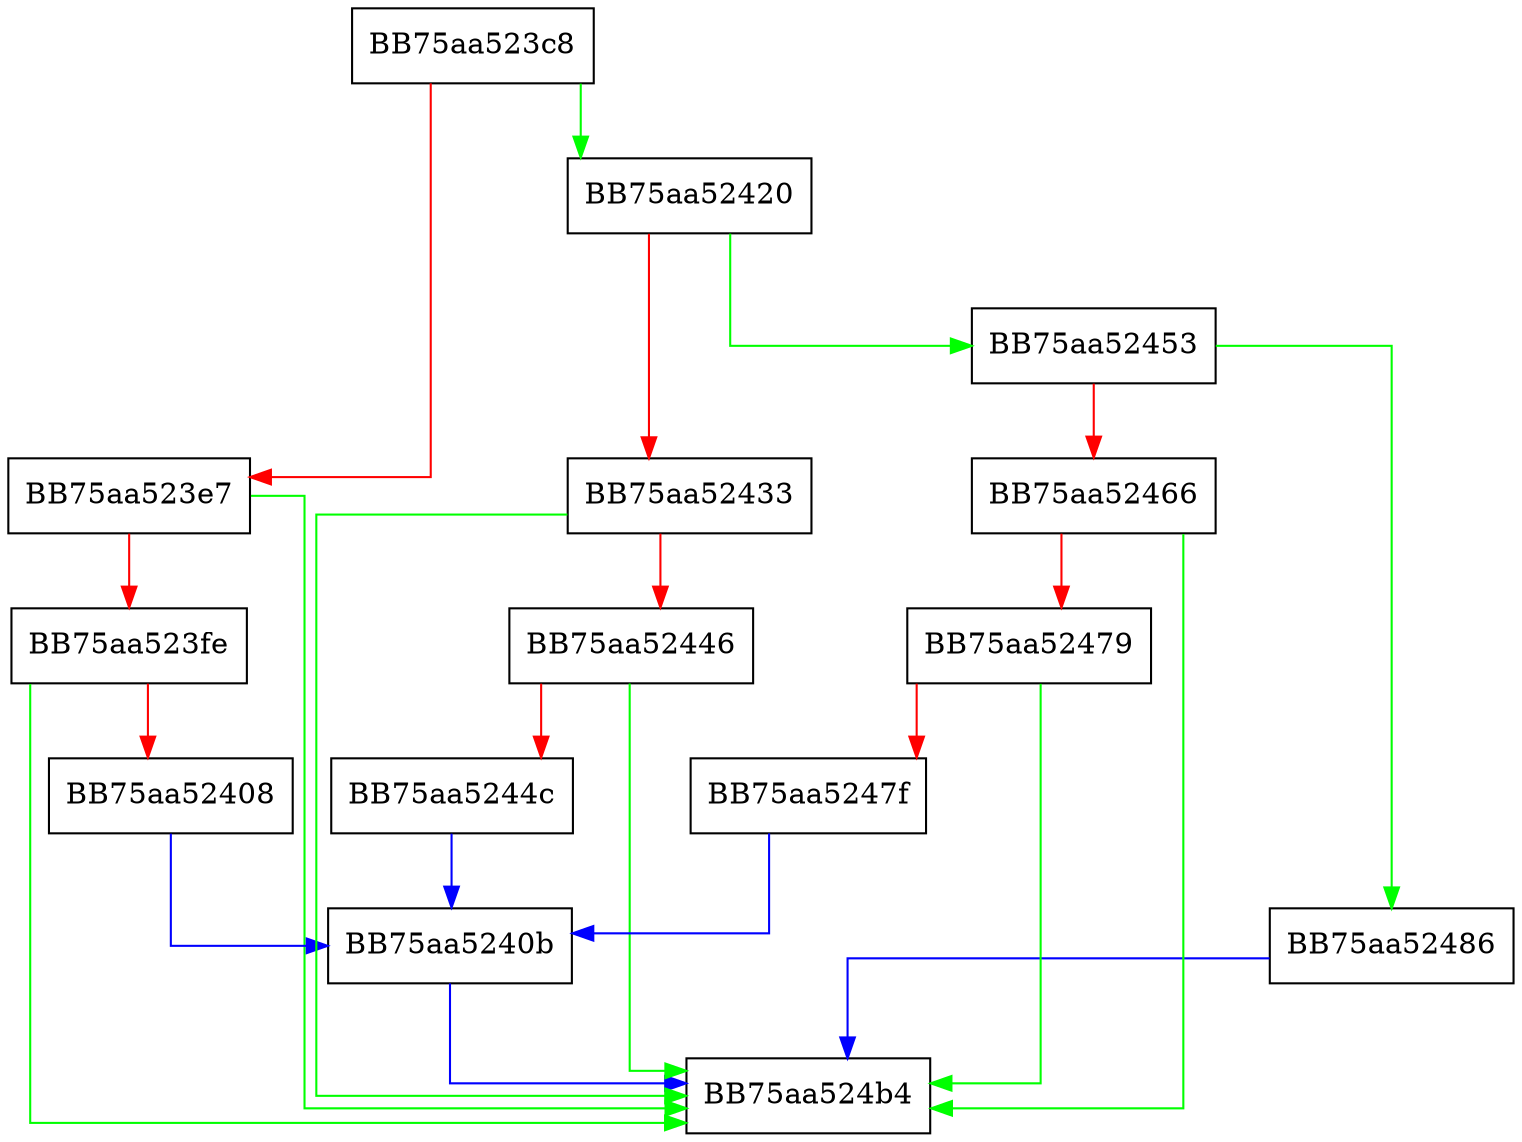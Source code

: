 digraph Unpack {
  node [shape="box"];
  graph [splines=ortho];
  BB75aa523c8 -> BB75aa52420 [color="green"];
  BB75aa523c8 -> BB75aa523e7 [color="red"];
  BB75aa523e7 -> BB75aa524b4 [color="green"];
  BB75aa523e7 -> BB75aa523fe [color="red"];
  BB75aa523fe -> BB75aa524b4 [color="green"];
  BB75aa523fe -> BB75aa52408 [color="red"];
  BB75aa52408 -> BB75aa5240b [color="blue"];
  BB75aa5240b -> BB75aa524b4 [color="blue"];
  BB75aa52420 -> BB75aa52453 [color="green"];
  BB75aa52420 -> BB75aa52433 [color="red"];
  BB75aa52433 -> BB75aa524b4 [color="green"];
  BB75aa52433 -> BB75aa52446 [color="red"];
  BB75aa52446 -> BB75aa524b4 [color="green"];
  BB75aa52446 -> BB75aa5244c [color="red"];
  BB75aa5244c -> BB75aa5240b [color="blue"];
  BB75aa52453 -> BB75aa52486 [color="green"];
  BB75aa52453 -> BB75aa52466 [color="red"];
  BB75aa52466 -> BB75aa524b4 [color="green"];
  BB75aa52466 -> BB75aa52479 [color="red"];
  BB75aa52479 -> BB75aa524b4 [color="green"];
  BB75aa52479 -> BB75aa5247f [color="red"];
  BB75aa5247f -> BB75aa5240b [color="blue"];
  BB75aa52486 -> BB75aa524b4 [color="blue"];
}